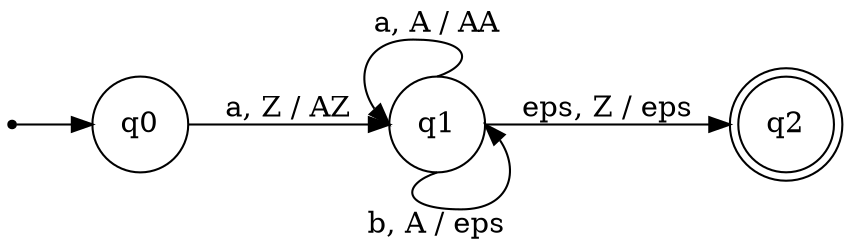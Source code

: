 digraph PDA {
  rankdir=LR;
  node [shape = circle];
  "q2" [shape=doublecircle];
  "" [shape=point];
  "" -> "q0";
  "q1":n -> "q1":w [label="a, A / AA"];
  "q1":s -> "q1":e [label="b, A / eps"];
  "q1" -> "q2" [label="eps, Z / eps"];
  "q0" -> "q1" [label="a, Z / AZ"];
}